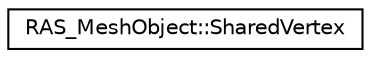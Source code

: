 digraph G
{
  edge [fontname="Helvetica",fontsize="10",labelfontname="Helvetica",labelfontsize="10"];
  node [fontname="Helvetica",fontsize="10",shape=record];
  rankdir=LR;
  Node1 [label="RAS_MeshObject::SharedVertex",height=0.2,width=0.4,color="black", fillcolor="white", style="filled",URL="$d8/def/structRAS__MeshObject_1_1SharedVertex.html"];
}
